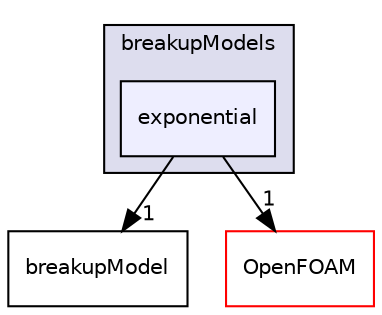 digraph "src/phaseSystemModels/reactingEulerFoam/phaseSystems/populationBalanceModel/breakupModels/exponential" {
  bgcolor=transparent;
  compound=true
  node [ fontsize="10", fontname="Helvetica"];
  edge [ labelfontsize="10", labelfontname="Helvetica"];
  subgraph clusterdir_14c0d0009f2ac072307ec8ee27104b33 {
    graph [ bgcolor="#ddddee", pencolor="black", label="breakupModels" fontname="Helvetica", fontsize="10", URL="dir_14c0d0009f2ac072307ec8ee27104b33.html"]
  dir_86064416de59d9d33653a6e94b714e4b [shape=box, label="exponential", style="filled", fillcolor="#eeeeff", pencolor="black", URL="dir_86064416de59d9d33653a6e94b714e4b.html"];
  }
  dir_b8ec4032d7deeccf07215ae2b9b3a385 [shape=box label="breakupModel" URL="dir_b8ec4032d7deeccf07215ae2b9b3a385.html"];
  dir_c5473ff19b20e6ec4dfe5c310b3778a8 [shape=box label="OpenFOAM" color="red" URL="dir_c5473ff19b20e6ec4dfe5c310b3778a8.html"];
  dir_86064416de59d9d33653a6e94b714e4b->dir_b8ec4032d7deeccf07215ae2b9b3a385 [headlabel="1", labeldistance=1.5 headhref="dir_001531_003265.html"];
  dir_86064416de59d9d33653a6e94b714e4b->dir_c5473ff19b20e6ec4dfe5c310b3778a8 [headlabel="1", labeldistance=1.5 headhref="dir_001531_002151.html"];
}

